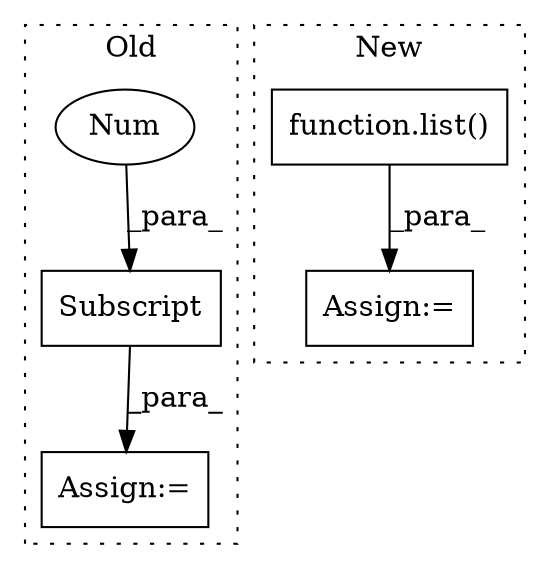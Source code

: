 digraph G {
subgraph cluster0 {
1 [label="Subscript" a="63" s="6578,0" l="6,0" shape="box"];
4 [label="Num" a="76" s="6582" l="1" shape="ellipse"];
5 [label="Assign:=" a="68" s="6575" l="3" shape="box"];
label = "Old";
style="dotted";
}
subgraph cluster1 {
2 [label="function.list()" a="75" s="6493,6501" l="5,1" shape="box"];
3 [label="Assign:=" a="68" s="6490" l="3" shape="box"];
label = "New";
style="dotted";
}
1 -> 5 [label="_para_"];
2 -> 3 [label="_para_"];
4 -> 1 [label="_para_"];
}